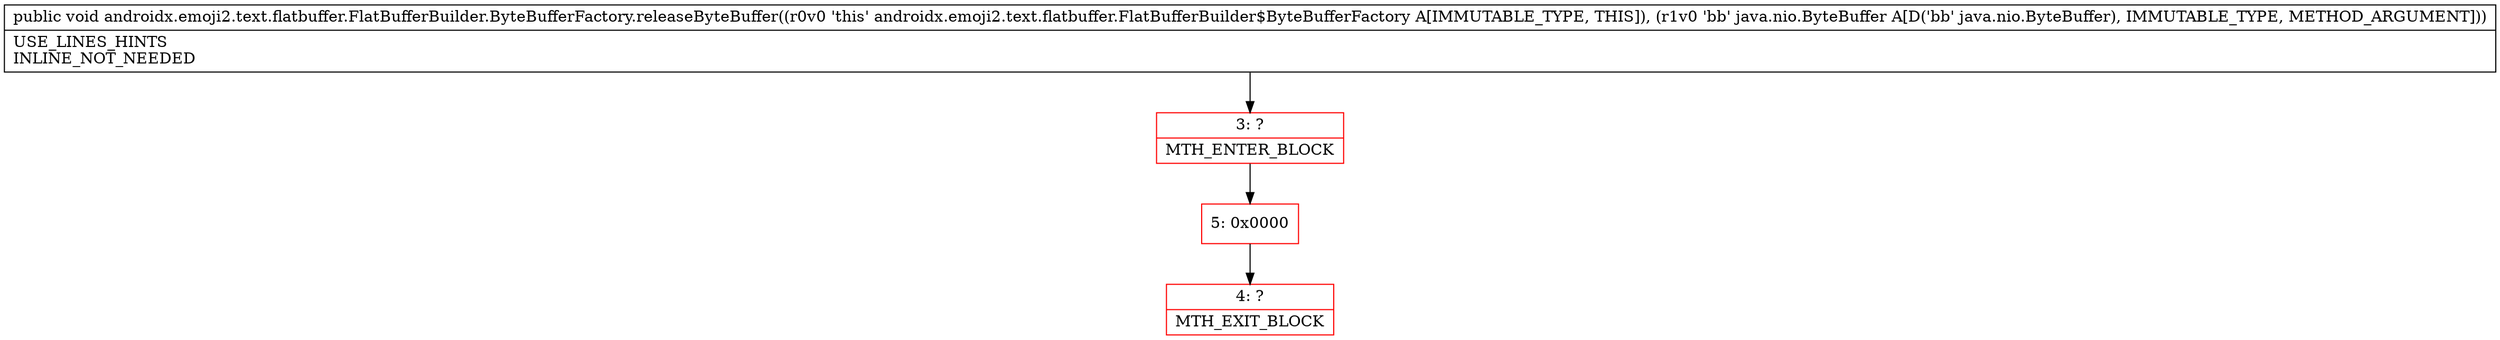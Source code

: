 digraph "CFG forandroidx.emoji2.text.flatbuffer.FlatBufferBuilder.ByteBufferFactory.releaseByteBuffer(Ljava\/nio\/ByteBuffer;)V" {
subgraph cluster_Region_438191589 {
label = "R(0)";
node [shape=record,color=blue];
}
Node_3 [shape=record,color=red,label="{3\:\ ?|MTH_ENTER_BLOCK\l}"];
Node_5 [shape=record,color=red,label="{5\:\ 0x0000}"];
Node_4 [shape=record,color=red,label="{4\:\ ?|MTH_EXIT_BLOCK\l}"];
MethodNode[shape=record,label="{public void androidx.emoji2.text.flatbuffer.FlatBufferBuilder.ByteBufferFactory.releaseByteBuffer((r0v0 'this' androidx.emoji2.text.flatbuffer.FlatBufferBuilder$ByteBufferFactory A[IMMUTABLE_TYPE, THIS]), (r1v0 'bb' java.nio.ByteBuffer A[D('bb' java.nio.ByteBuffer), IMMUTABLE_TYPE, METHOD_ARGUMENT]))  | USE_LINES_HINTS\lINLINE_NOT_NEEDED\l}"];
MethodNode -> Node_3;Node_3 -> Node_5;
Node_5 -> Node_4;
}

